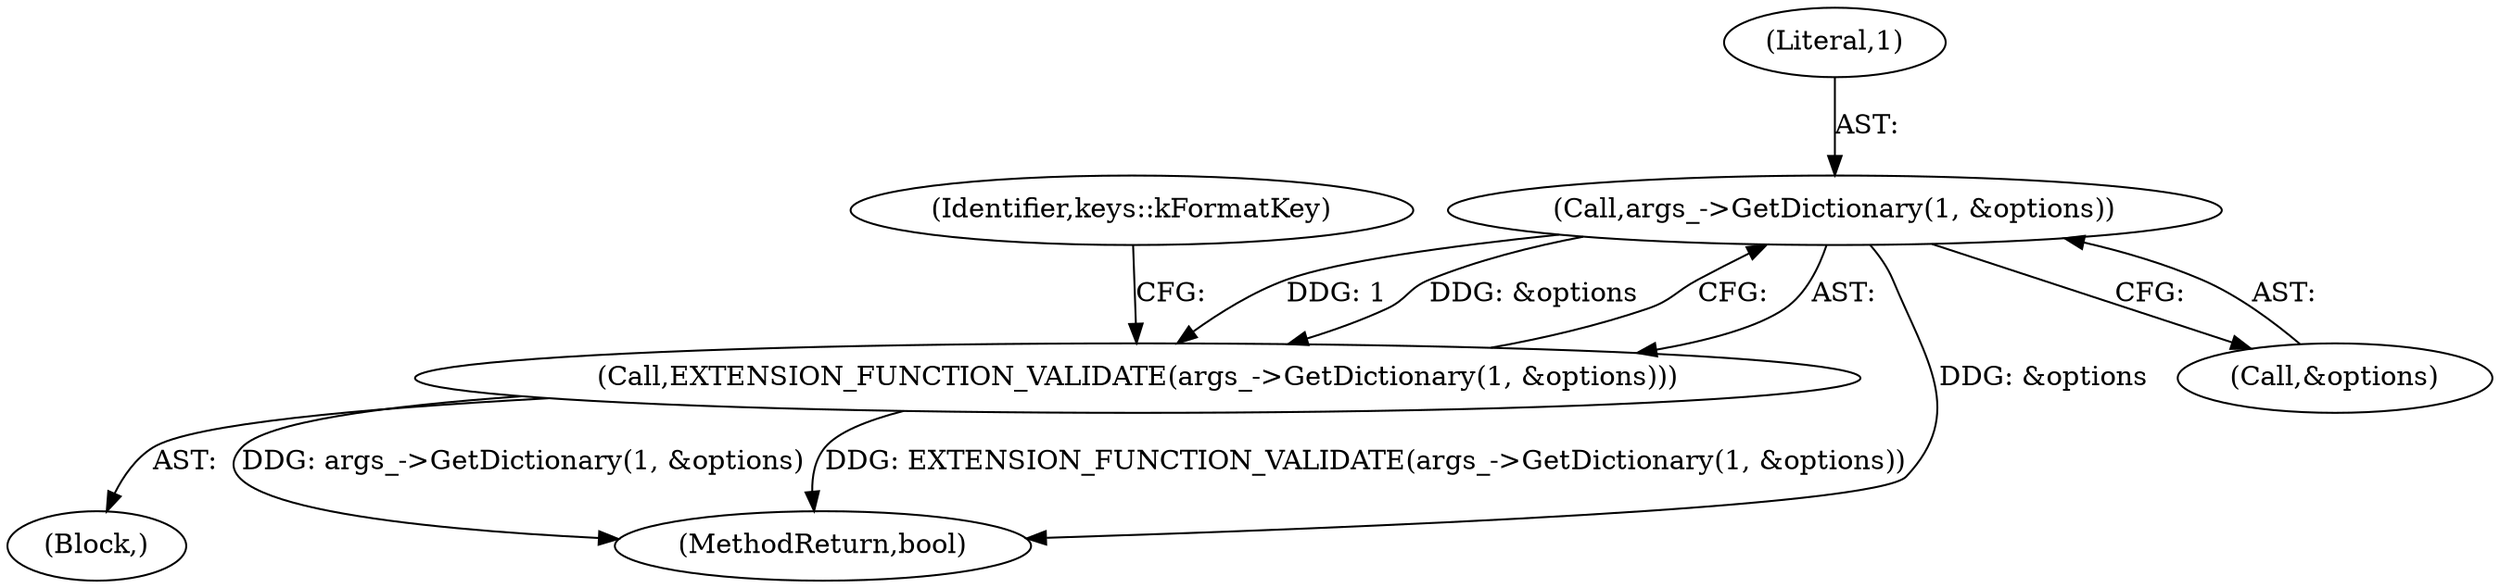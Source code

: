 digraph "0_Chrome_016da29386308754274675e65fdb73cf9d59dc2d@pointer" {
"1000143" [label="(Call,args_->GetDictionary(1, &options))"];
"1000142" [label="(Call,EXTENSION_FUNCTION_VALIDATE(args_->GetDictionary(1, &options)))"];
"1000224" [label="(MethodReturn,bool)"];
"1000145" [label="(Call,&options)"];
"1000143" [label="(Call,args_->GetDictionary(1, &options))"];
"1000149" [label="(Identifier,keys::kFormatKey)"];
"1000144" [label="(Literal,1)"];
"1000142" [label="(Call,EXTENSION_FUNCTION_VALIDATE(args_->GetDictionary(1, &options)))"];
"1000137" [label="(Block,)"];
"1000143" -> "1000142"  [label="AST: "];
"1000143" -> "1000145"  [label="CFG: "];
"1000144" -> "1000143"  [label="AST: "];
"1000145" -> "1000143"  [label="AST: "];
"1000142" -> "1000143"  [label="CFG: "];
"1000143" -> "1000224"  [label="DDG: &options"];
"1000143" -> "1000142"  [label="DDG: 1"];
"1000143" -> "1000142"  [label="DDG: &options"];
"1000142" -> "1000137"  [label="AST: "];
"1000149" -> "1000142"  [label="CFG: "];
"1000142" -> "1000224"  [label="DDG: EXTENSION_FUNCTION_VALIDATE(args_->GetDictionary(1, &options))"];
"1000142" -> "1000224"  [label="DDG: args_->GetDictionary(1, &options)"];
}
